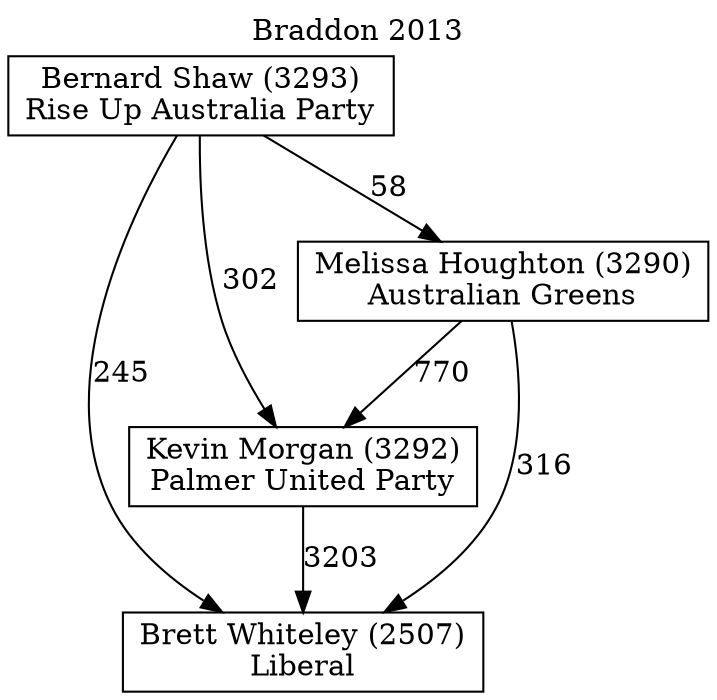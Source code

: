 // House preference flow
digraph "Brett Whiteley (2507)_Braddon_2013" {
	graph [label="Braddon 2013" labelloc=t mclimit=10]
	node [shape=box]
	"Brett Whiteley (2507)" [label="Brett Whiteley (2507)
Liberal"]
	"Kevin Morgan (3292)" [label="Kevin Morgan (3292)
Palmer United Party"]
	"Melissa Houghton (3290)" [label="Melissa Houghton (3290)
Australian Greens"]
	"Bernard Shaw (3293)" [label="Bernard Shaw (3293)
Rise Up Australia Party"]
	"Kevin Morgan (3292)" -> "Brett Whiteley (2507)" [label=3203]
	"Melissa Houghton (3290)" -> "Kevin Morgan (3292)" [label=770]
	"Bernard Shaw (3293)" -> "Melissa Houghton (3290)" [label=58]
	"Melissa Houghton (3290)" -> "Brett Whiteley (2507)" [label=316]
	"Bernard Shaw (3293)" -> "Brett Whiteley (2507)" [label=245]
	"Bernard Shaw (3293)" -> "Kevin Morgan (3292)" [label=302]
}

